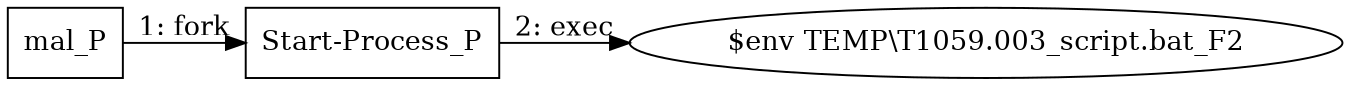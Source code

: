 digraph "T1059.003" {
rankdir="LR"
size="9"
fixedsize="false"
splines="true"
nodesep=0.3
ranksep=0
fontsize=10
overlap="scalexy"
engine= "neato"
	"mal_P" [node_type=Process shape=box]
	"Start-Process_P" [node_type=Process shape=box]
	"\$env TEMP\\T1059.003_script.bat_F2" [node_type=File shape=ellipse]
	"mal_P" -> "Start-Process_P" [label="1: fork"]
	"Start-Process_P" -> "\$env TEMP\\T1059.003_script.bat_F2" [label="2: exec"]
}
